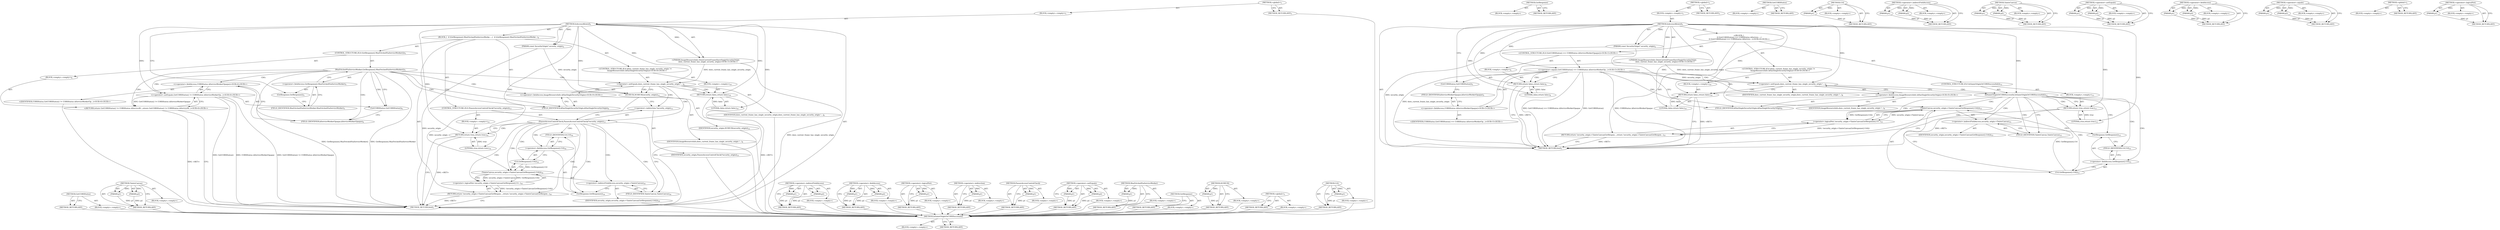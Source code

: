 digraph "Url" {
vulnerable_84 [label=<(METHOD,IsSameOriginOrCORSSuccessful)>];
vulnerable_85 [label=<(BLOCK,&lt;empty&gt;,&lt;empty&gt;)>];
vulnerable_86 [label=<(METHOD_RETURN,ANY)>];
vulnerable_105 [label=<(METHOD,GetResponse)>];
vulnerable_106 [label=<(BLOCK,&lt;empty&gt;,&lt;empty&gt;)>];
vulnerable_107 [label=<(METHOD_RETURN,ANY)>];
vulnerable_6 [label=<(METHOD,&lt;global&gt;)<SUB>1</SUB>>];
vulnerable_7 [label=<(BLOCK,&lt;empty&gt;,&lt;empty&gt;)<SUB>1</SUB>>];
vulnerable_8 [label=<(METHOD,IsAccessAllowed)<SUB>1</SUB>>];
vulnerable_9 [label=<(PARAM,const SecurityOrigin* security_origin)<SUB>2</SUB>>];
vulnerable_10 [label="<(PARAM,ImageResourceInfo::DoesCurrentFrameHaveSingleSecurityOrigin
         does_current_frame_has_single_security_origin)<SUB>3</SUB>>"];
vulnerable_11 [label="<(BLOCK,{
  if (GetCORSStatus() == CORSStatus::kService...,{
  if (GetCORSStatus() == CORSStatus::kService...)<SUB>4</SUB>>"];
vulnerable_12 [label="<(CONTROL_STRUCTURE,IF,if (GetCORSStatus() == CORSStatus::kServiceWorkerOpaque))<SUB>5</SUB>>"];
vulnerable_13 [label="<(&lt;operator&gt;.equals,GetCORSStatus() == CORSStatus::kServiceWorkerOp...)<SUB>5</SUB>>"];
vulnerable_14 [label=<(GetCORSStatus,GetCORSStatus())<SUB>5</SUB>>];
vulnerable_15 [label="<(&lt;operator&gt;.fieldAccess,CORSStatus::kServiceWorkerOpaque)<SUB>5</SUB>>"];
vulnerable_16 [label="<(IDENTIFIER,CORSStatus,GetCORSStatus() == CORSStatus::kServiceWorkerOp...)<SUB>5</SUB>>"];
vulnerable_17 [label=<(FIELD_IDENTIFIER,kServiceWorkerOpaque,kServiceWorkerOpaque)<SUB>5</SUB>>];
vulnerable_18 [label=<(BLOCK,&lt;empty&gt;,&lt;empty&gt;)<SUB>6</SUB>>];
vulnerable_19 [label=<(RETURN,return false;,return false;)<SUB>6</SUB>>];
vulnerable_20 [label=<(LITERAL,false,return false;)<SUB>6</SUB>>];
vulnerable_21 [label="<(CONTROL_STRUCTURE,IF,if (does_current_frame_has_single_security_origin !=
       ImageResourceInfo::kHasSingleSecurityOrigin))<SUB>8</SUB>>"];
vulnerable_22 [label=<(&lt;operator&gt;.notEquals,does_current_frame_has_single_security_origin !...)<SUB>8</SUB>>];
vulnerable_23 [label=<(IDENTIFIER,does_current_frame_has_single_security_origin,does_current_frame_has_single_security_origin !...)<SUB>8</SUB>>];
vulnerable_24 [label="<(&lt;operator&gt;.fieldAccess,ImageResourceInfo::kHasSingleSecurityOrigin)<SUB>9</SUB>>"];
vulnerable_25 [label=<(IDENTIFIER,ImageResourceInfo,does_current_frame_has_single_security_origin !...)<SUB>9</SUB>>];
vulnerable_26 [label=<(FIELD_IDENTIFIER,kHasSingleSecurityOrigin,kHasSingleSecurityOrigin)<SUB>9</SUB>>];
vulnerable_27 [label=<(BLOCK,&lt;empty&gt;,&lt;empty&gt;)<SUB>10</SUB>>];
vulnerable_28 [label=<(RETURN,return false;,return false;)<SUB>10</SUB>>];
vulnerable_29 [label=<(LITERAL,false,return false;)<SUB>10</SUB>>];
vulnerable_30 [label=<(CONTROL_STRUCTURE,IF,if (IsSameOriginOrCORSSuccessful()))<SUB>12</SUB>>];
vulnerable_31 [label=<(IsSameOriginOrCORSSuccessful,IsSameOriginOrCORSSuccessful())<SUB>12</SUB>>];
vulnerable_32 [label=<(BLOCK,&lt;empty&gt;,&lt;empty&gt;)<SUB>13</SUB>>];
vulnerable_33 [label=<(RETURN,return true;,return true;)<SUB>13</SUB>>];
vulnerable_34 [label=<(LITERAL,true,return true;)<SUB>13</SUB>>];
vulnerable_35 [label=<(RETURN,return !security_origin-&gt;TaintsCanvas(GetRespon...,return !security_origin-&gt;TaintsCanvas(GetRespon...)<SUB>15</SUB>>];
vulnerable_36 [label=<(&lt;operator&gt;.logicalNot,!security_origin-&gt;TaintsCanvas(GetResponse().Ur...)<SUB>15</SUB>>];
vulnerable_37 [label=<(TaintsCanvas,security_origin-&gt;TaintsCanvas(GetResponse().Url()))<SUB>15</SUB>>];
vulnerable_38 [label=<(&lt;operator&gt;.indirectFieldAccess,security_origin-&gt;TaintsCanvas)<SUB>15</SUB>>];
vulnerable_39 [label=<(IDENTIFIER,security_origin,security_origin-&gt;TaintsCanvas(GetResponse().Url()))<SUB>15</SUB>>];
vulnerable_40 [label=<(FIELD_IDENTIFIER,TaintsCanvas,TaintsCanvas)<SUB>15</SUB>>];
vulnerable_41 [label=<(Url,GetResponse().Url())<SUB>15</SUB>>];
vulnerable_42 [label=<(&lt;operator&gt;.fieldAccess,GetResponse().Url)<SUB>15</SUB>>];
vulnerable_43 [label=<(GetResponse,GetResponse())<SUB>15</SUB>>];
vulnerable_44 [label=<(FIELD_IDENTIFIER,Url,Url)<SUB>15</SUB>>];
vulnerable_45 [label=<(METHOD_RETURN,bool)<SUB>1</SUB>>];
vulnerable_47 [label=<(METHOD_RETURN,ANY)<SUB>1</SUB>>];
vulnerable_71 [label=<(METHOD,GetCORSStatus)>];
vulnerable_72 [label=<(BLOCK,&lt;empty&gt;,&lt;empty&gt;)>];
vulnerable_73 [label=<(METHOD_RETURN,ANY)>];
vulnerable_101 [label=<(METHOD,Url)>];
vulnerable_102 [label=<(PARAM,p1)>];
vulnerable_103 [label=<(BLOCK,&lt;empty&gt;,&lt;empty&gt;)>];
vulnerable_104 [label=<(METHOD_RETURN,ANY)>];
vulnerable_96 [label=<(METHOD,&lt;operator&gt;.indirectFieldAccess)>];
vulnerable_97 [label=<(PARAM,p1)>];
vulnerable_98 [label=<(PARAM,p2)>];
vulnerable_99 [label=<(BLOCK,&lt;empty&gt;,&lt;empty&gt;)>];
vulnerable_100 [label=<(METHOD_RETURN,ANY)>];
vulnerable_91 [label=<(METHOD,TaintsCanvas)>];
vulnerable_92 [label=<(PARAM,p1)>];
vulnerable_93 [label=<(PARAM,p2)>];
vulnerable_94 [label=<(BLOCK,&lt;empty&gt;,&lt;empty&gt;)>];
vulnerable_95 [label=<(METHOD_RETURN,ANY)>];
vulnerable_79 [label=<(METHOD,&lt;operator&gt;.notEquals)>];
vulnerable_80 [label=<(PARAM,p1)>];
vulnerable_81 [label=<(PARAM,p2)>];
vulnerable_82 [label=<(BLOCK,&lt;empty&gt;,&lt;empty&gt;)>];
vulnerable_83 [label=<(METHOD_RETURN,ANY)>];
vulnerable_74 [label=<(METHOD,&lt;operator&gt;.fieldAccess)>];
vulnerable_75 [label=<(PARAM,p1)>];
vulnerable_76 [label=<(PARAM,p2)>];
vulnerable_77 [label=<(BLOCK,&lt;empty&gt;,&lt;empty&gt;)>];
vulnerable_78 [label=<(METHOD_RETURN,ANY)>];
vulnerable_66 [label=<(METHOD,&lt;operator&gt;.equals)>];
vulnerable_67 [label=<(PARAM,p1)>];
vulnerable_68 [label=<(PARAM,p2)>];
vulnerable_69 [label=<(BLOCK,&lt;empty&gt;,&lt;empty&gt;)>];
vulnerable_70 [label=<(METHOD_RETURN,ANY)>];
vulnerable_60 [label=<(METHOD,&lt;global&gt;)<SUB>1</SUB>>];
vulnerable_61 [label=<(BLOCK,&lt;empty&gt;,&lt;empty&gt;)>];
vulnerable_62 [label=<(METHOD_RETURN,ANY)>];
vulnerable_87 [label=<(METHOD,&lt;operator&gt;.logicalNot)>];
vulnerable_88 [label=<(PARAM,p1)>];
vulnerable_89 [label=<(BLOCK,&lt;empty&gt;,&lt;empty&gt;)>];
vulnerable_90 [label=<(METHOD_RETURN,ANY)>];
fixed_90 [label=<(METHOD,GetCORSStatus)>];
fixed_91 [label=<(BLOCK,&lt;empty&gt;,&lt;empty&gt;)>];
fixed_92 [label=<(METHOD_RETURN,ANY)>];
fixed_109 [label=<(METHOD,TaintsCanvas)>];
fixed_110 [label=<(PARAM,p1)>];
fixed_111 [label=<(PARAM,p2)>];
fixed_112 [label=<(BLOCK,&lt;empty&gt;,&lt;empty&gt;)>];
fixed_113 [label=<(METHOD_RETURN,ANY)>];
fixed_6 [label=<(METHOD,&lt;global&gt;)<SUB>1</SUB>>];
fixed_7 [label=<(BLOCK,&lt;empty&gt;,&lt;empty&gt;)<SUB>1</SUB>>];
fixed_8 [label=<(METHOD,IsAccessAllowed)<SUB>1</SUB>>];
fixed_9 [label=<(PARAM,const SecurityOrigin* security_origin)<SUB>2</SUB>>];
fixed_10 [label="<(PARAM,ImageResourceInfo::DoesCurrentFrameHaveSingleSecurityOrigin
         does_current_frame_has_single_security_origin)<SUB>3</SUB>>"];
fixed_11 [label=<(BLOCK,{
  if (GetResponse().WasFetchedViaServiceWorke...,{
  if (GetResponse().WasFetchedViaServiceWorke...)<SUB>4</SUB>>];
fixed_12 [label=<(CONTROL_STRUCTURE,IF,if (GetResponse().WasFetchedViaServiceWorker()))<SUB>5</SUB>>];
fixed_13 [label=<(WasFetchedViaServiceWorker,GetResponse().WasFetchedViaServiceWorker())<SUB>5</SUB>>];
fixed_14 [label=<(&lt;operator&gt;.fieldAccess,GetResponse().WasFetchedViaServiceWorker)<SUB>5</SUB>>];
fixed_15 [label=<(GetResponse,GetResponse())<SUB>5</SUB>>];
fixed_16 [label=<(FIELD_IDENTIFIER,WasFetchedViaServiceWorker,WasFetchedViaServiceWorker)<SUB>5</SUB>>];
fixed_17 [label=<(BLOCK,&lt;empty&gt;,&lt;empty&gt;)<SUB>6</SUB>>];
fixed_18 [label="<(RETURN,return GetCORSStatus() != CORSStatus::kServiceW...,return GetCORSStatus() != CORSStatus::kServiceW...)<SUB>6</SUB>>"];
fixed_19 [label="<(&lt;operator&gt;.notEquals,GetCORSStatus() != CORSStatus::kServiceWorkerOp...)<SUB>6</SUB>>"];
fixed_20 [label=<(GetCORSStatus,GetCORSStatus())<SUB>6</SUB>>];
fixed_21 [label="<(&lt;operator&gt;.fieldAccess,CORSStatus::kServiceWorkerOpaque)<SUB>6</SUB>>"];
fixed_22 [label="<(IDENTIFIER,CORSStatus,GetCORSStatus() != CORSStatus::kServiceWorkerOp...)<SUB>6</SUB>>"];
fixed_23 [label=<(FIELD_IDENTIFIER,kServiceWorkerOpaque,kServiceWorkerOpaque)<SUB>6</SUB>>];
fixed_24 [label="<(CONTROL_STRUCTURE,IF,if (does_current_frame_has_single_security_origin !=
       ImageResourceInfo::kHasSingleSecurityOrigin))<SUB>8</SUB>>"];
fixed_25 [label=<(&lt;operator&gt;.notEquals,does_current_frame_has_single_security_origin !...)<SUB>8</SUB>>];
fixed_26 [label=<(IDENTIFIER,does_current_frame_has_single_security_origin,does_current_frame_has_single_security_origin !...)<SUB>8</SUB>>];
fixed_27 [label="<(&lt;operator&gt;.fieldAccess,ImageResourceInfo::kHasSingleSecurityOrigin)<SUB>9</SUB>>"];
fixed_28 [label=<(IDENTIFIER,ImageResourceInfo,does_current_frame_has_single_security_origin !...)<SUB>9</SUB>>];
fixed_29 [label=<(FIELD_IDENTIFIER,kHasSingleSecurityOrigin,kHasSingleSecurityOrigin)<SUB>9</SUB>>];
fixed_30 [label=<(BLOCK,&lt;empty&gt;,&lt;empty&gt;)<SUB>10</SUB>>];
fixed_31 [label=<(RETURN,return false;,return false;)<SUB>10</SUB>>];
fixed_32 [label=<(LITERAL,false,return false;)<SUB>10</SUB>>];
fixed_33 [label=<(DCHECK,DCHECK(security_origin))<SUB>12</SUB>>];
fixed_34 [label=<(IDENTIFIER,security_origin,DCHECK(security_origin))<SUB>12</SUB>>];
fixed_35 [label=<(CONTROL_STRUCTURE,IF,if (PassesAccessControlCheck(*security_origin)))<SUB>13</SUB>>];
fixed_36 [label=<(PassesAccessControlCheck,PassesAccessControlCheck(*security_origin))<SUB>13</SUB>>];
fixed_37 [label=<(&lt;operator&gt;.indirection,*security_origin)<SUB>13</SUB>>];
fixed_38 [label=<(IDENTIFIER,security_origin,PassesAccessControlCheck(*security_origin))<SUB>13</SUB>>];
fixed_39 [label=<(BLOCK,&lt;empty&gt;,&lt;empty&gt;)<SUB>14</SUB>>];
fixed_40 [label=<(RETURN,return true;,return true;)<SUB>14</SUB>>];
fixed_41 [label=<(LITERAL,true,return true;)<SUB>14</SUB>>];
fixed_42 [label=<(RETURN,return !security_origin-&gt;TaintsCanvas(GetRespon...,return !security_origin-&gt;TaintsCanvas(GetRespon...)<SUB>16</SUB>>];
fixed_43 [label=<(&lt;operator&gt;.logicalNot,!security_origin-&gt;TaintsCanvas(GetResponse().Ur...)<SUB>16</SUB>>];
fixed_44 [label=<(TaintsCanvas,security_origin-&gt;TaintsCanvas(GetResponse().Url()))<SUB>16</SUB>>];
fixed_45 [label=<(&lt;operator&gt;.indirectFieldAccess,security_origin-&gt;TaintsCanvas)<SUB>16</SUB>>];
fixed_46 [label=<(IDENTIFIER,security_origin,security_origin-&gt;TaintsCanvas(GetResponse().Url()))<SUB>16</SUB>>];
fixed_47 [label=<(FIELD_IDENTIFIER,TaintsCanvas,TaintsCanvas)<SUB>16</SUB>>];
fixed_48 [label=<(Url,GetResponse().Url())<SUB>16</SUB>>];
fixed_49 [label=<(&lt;operator&gt;.fieldAccess,GetResponse().Url)<SUB>16</SUB>>];
fixed_50 [label=<(GetResponse,GetResponse())<SUB>16</SUB>>];
fixed_51 [label=<(FIELD_IDENTIFIER,Url,Url)<SUB>16</SUB>>];
fixed_52 [label=<(METHOD_RETURN,bool)<SUB>1</SUB>>];
fixed_54 [label=<(METHOD_RETURN,ANY)<SUB>1</SUB>>];
fixed_114 [label=<(METHOD,&lt;operator&gt;.indirectFieldAccess)>];
fixed_115 [label=<(PARAM,p1)>];
fixed_116 [label=<(PARAM,p2)>];
fixed_117 [label=<(BLOCK,&lt;empty&gt;,&lt;empty&gt;)>];
fixed_118 [label=<(METHOD_RETURN,ANY)>];
fixed_77 [label=<(METHOD,&lt;operator&gt;.fieldAccess)>];
fixed_78 [label=<(PARAM,p1)>];
fixed_79 [label=<(PARAM,p2)>];
fixed_80 [label=<(BLOCK,&lt;empty&gt;,&lt;empty&gt;)>];
fixed_81 [label=<(METHOD_RETURN,ANY)>];
fixed_105 [label=<(METHOD,&lt;operator&gt;.logicalNot)>];
fixed_106 [label=<(PARAM,p1)>];
fixed_107 [label=<(BLOCK,&lt;empty&gt;,&lt;empty&gt;)>];
fixed_108 [label=<(METHOD_RETURN,ANY)>];
fixed_101 [label=<(METHOD,&lt;operator&gt;.indirection)>];
fixed_102 [label=<(PARAM,p1)>];
fixed_103 [label=<(BLOCK,&lt;empty&gt;,&lt;empty&gt;)>];
fixed_104 [label=<(METHOD_RETURN,ANY)>];
fixed_97 [label=<(METHOD,PassesAccessControlCheck)>];
fixed_98 [label=<(PARAM,p1)>];
fixed_99 [label=<(BLOCK,&lt;empty&gt;,&lt;empty&gt;)>];
fixed_100 [label=<(METHOD_RETURN,ANY)>];
fixed_85 [label=<(METHOD,&lt;operator&gt;.notEquals)>];
fixed_86 [label=<(PARAM,p1)>];
fixed_87 [label=<(PARAM,p2)>];
fixed_88 [label=<(BLOCK,&lt;empty&gt;,&lt;empty&gt;)>];
fixed_89 [label=<(METHOD_RETURN,ANY)>];
fixed_82 [label=<(METHOD,GetResponse)>];
fixed_83 [label=<(BLOCK,&lt;empty&gt;,&lt;empty&gt;)>];
fixed_84 [label=<(METHOD_RETURN,ANY)>];
fixed_73 [label=<(METHOD,WasFetchedViaServiceWorker)>];
fixed_74 [label=<(PARAM,p1)>];
fixed_75 [label=<(BLOCK,&lt;empty&gt;,&lt;empty&gt;)>];
fixed_76 [label=<(METHOD_RETURN,ANY)>];
fixed_67 [label=<(METHOD,&lt;global&gt;)<SUB>1</SUB>>];
fixed_68 [label=<(BLOCK,&lt;empty&gt;,&lt;empty&gt;)>];
fixed_69 [label=<(METHOD_RETURN,ANY)>];
fixed_93 [label=<(METHOD,DCHECK)>];
fixed_94 [label=<(PARAM,p1)>];
fixed_95 [label=<(BLOCK,&lt;empty&gt;,&lt;empty&gt;)>];
fixed_96 [label=<(METHOD_RETURN,ANY)>];
fixed_119 [label=<(METHOD,Url)>];
fixed_120 [label=<(PARAM,p1)>];
fixed_121 [label=<(BLOCK,&lt;empty&gt;,&lt;empty&gt;)>];
fixed_122 [label=<(METHOD_RETURN,ANY)>];
vulnerable_84 -> vulnerable_85  [key=0, label="AST: "];
vulnerable_84 -> vulnerable_86  [key=0, label="AST: "];
vulnerable_84 -> vulnerable_86  [key=1, label="CFG: "];
vulnerable_105 -> vulnerable_106  [key=0, label="AST: "];
vulnerable_105 -> vulnerable_107  [key=0, label="AST: "];
vulnerable_105 -> vulnerable_107  [key=1, label="CFG: "];
vulnerable_6 -> vulnerable_7  [key=0, label="AST: "];
vulnerable_6 -> vulnerable_47  [key=0, label="AST: "];
vulnerable_6 -> vulnerable_47  [key=1, label="CFG: "];
vulnerable_7 -> vulnerable_8  [key=0, label="AST: "];
vulnerable_8 -> vulnerable_9  [key=0, label="AST: "];
vulnerable_8 -> vulnerable_9  [key=1, label="DDG: "];
vulnerable_8 -> vulnerable_10  [key=0, label="AST: "];
vulnerable_8 -> vulnerable_10  [key=1, label="DDG: "];
vulnerable_8 -> vulnerable_11  [key=0, label="AST: "];
vulnerable_8 -> vulnerable_45  [key=0, label="AST: "];
vulnerable_8 -> vulnerable_14  [key=0, label="CFG: "];
vulnerable_8 -> vulnerable_31  [key=0, label="DDG: "];
vulnerable_8 -> vulnerable_13  [key=0, label="DDG: "];
vulnerable_8 -> vulnerable_19  [key=0, label="DDG: "];
vulnerable_8 -> vulnerable_22  [key=0, label="DDG: "];
vulnerable_8 -> vulnerable_28  [key=0, label="DDG: "];
vulnerable_8 -> vulnerable_33  [key=0, label="DDG: "];
vulnerable_8 -> vulnerable_20  [key=0, label="DDG: "];
vulnerable_8 -> vulnerable_29  [key=0, label="DDG: "];
vulnerable_8 -> vulnerable_34  [key=0, label="DDG: "];
vulnerable_9 -> vulnerable_45  [key=0, label="DDG: security_origin"];
vulnerable_9 -> vulnerable_37  [key=0, label="DDG: security_origin"];
vulnerable_10 -> vulnerable_45  [key=0, label="DDG: does_current_frame_has_single_security_origin"];
vulnerable_10 -> vulnerable_22  [key=0, label="DDG: does_current_frame_has_single_security_origin"];
vulnerable_11 -> vulnerable_12  [key=0, label="AST: "];
vulnerable_11 -> vulnerable_21  [key=0, label="AST: "];
vulnerable_11 -> vulnerable_30  [key=0, label="AST: "];
vulnerable_11 -> vulnerable_35  [key=0, label="AST: "];
vulnerable_12 -> vulnerable_13  [key=0, label="AST: "];
vulnerable_12 -> vulnerable_18  [key=0, label="AST: "];
vulnerable_13 -> vulnerable_14  [key=0, label="AST: "];
vulnerable_13 -> vulnerable_15  [key=0, label="AST: "];
vulnerable_13 -> vulnerable_19  [key=0, label="CFG: "];
vulnerable_13 -> vulnerable_19  [key=1, label="CDG: "];
vulnerable_13 -> vulnerable_26  [key=0, label="CFG: "];
vulnerable_13 -> vulnerable_26  [key=1, label="CDG: "];
vulnerable_13 -> vulnerable_45  [key=0, label="DDG: GetCORSStatus()"];
vulnerable_13 -> vulnerable_45  [key=1, label="DDG: CORSStatus::kServiceWorkerOpaque"];
vulnerable_13 -> vulnerable_45  [key=2, label="DDG: GetCORSStatus() == CORSStatus::kServiceWorkerOpaque"];
vulnerable_13 -> vulnerable_24  [key=0, label="CDG: "];
vulnerable_13 -> vulnerable_22  [key=0, label="CDG: "];
vulnerable_14 -> vulnerable_17  [key=0, label="CFG: "];
vulnerable_15 -> vulnerable_16  [key=0, label="AST: "];
vulnerable_15 -> vulnerable_17  [key=0, label="AST: "];
vulnerable_15 -> vulnerable_13  [key=0, label="CFG: "];
vulnerable_17 -> vulnerable_15  [key=0, label="CFG: "];
vulnerable_18 -> vulnerable_19  [key=0, label="AST: "];
vulnerable_19 -> vulnerable_20  [key=0, label="AST: "];
vulnerable_19 -> vulnerable_45  [key=0, label="CFG: "];
vulnerable_19 -> vulnerable_45  [key=1, label="DDG: &lt;RET&gt;"];
vulnerable_20 -> vulnerable_19  [key=0, label="DDG: false"];
vulnerable_21 -> vulnerable_22  [key=0, label="AST: "];
vulnerable_21 -> vulnerable_27  [key=0, label="AST: "];
vulnerable_22 -> vulnerable_23  [key=0, label="AST: "];
vulnerable_22 -> vulnerable_24  [key=0, label="AST: "];
vulnerable_22 -> vulnerable_31  [key=0, label="CFG: "];
vulnerable_22 -> vulnerable_31  [key=1, label="CDG: "];
vulnerable_22 -> vulnerable_28  [key=0, label="CFG: "];
vulnerable_22 -> vulnerable_28  [key=1, label="CDG: "];
vulnerable_24 -> vulnerable_25  [key=0, label="AST: "];
vulnerable_24 -> vulnerable_26  [key=0, label="AST: "];
vulnerable_24 -> vulnerable_22  [key=0, label="CFG: "];
vulnerable_26 -> vulnerable_24  [key=0, label="CFG: "];
vulnerable_27 -> vulnerable_28  [key=0, label="AST: "];
vulnerable_28 -> vulnerable_29  [key=0, label="AST: "];
vulnerable_28 -> vulnerable_45  [key=0, label="CFG: "];
vulnerable_28 -> vulnerable_45  [key=1, label="DDG: &lt;RET&gt;"];
vulnerable_29 -> vulnerable_28  [key=0, label="DDG: false"];
vulnerable_30 -> vulnerable_31  [key=0, label="AST: "];
vulnerable_30 -> vulnerable_32  [key=0, label="AST: "];
vulnerable_31 -> vulnerable_33  [key=0, label="CFG: "];
vulnerable_31 -> vulnerable_33  [key=1, label="CDG: "];
vulnerable_31 -> vulnerable_40  [key=0, label="CFG: "];
vulnerable_31 -> vulnerable_40  [key=1, label="CDG: "];
vulnerable_31 -> vulnerable_42  [key=0, label="CDG: "];
vulnerable_31 -> vulnerable_36  [key=0, label="CDG: "];
vulnerable_31 -> vulnerable_44  [key=0, label="CDG: "];
vulnerable_31 -> vulnerable_35  [key=0, label="CDG: "];
vulnerable_31 -> vulnerable_37  [key=0, label="CDG: "];
vulnerable_31 -> vulnerable_38  [key=0, label="CDG: "];
vulnerable_31 -> vulnerable_41  [key=0, label="CDG: "];
vulnerable_31 -> vulnerable_43  [key=0, label="CDG: "];
vulnerable_32 -> vulnerable_33  [key=0, label="AST: "];
vulnerable_33 -> vulnerable_34  [key=0, label="AST: "];
vulnerable_33 -> vulnerable_45  [key=0, label="CFG: "];
vulnerable_33 -> vulnerable_45  [key=1, label="DDG: &lt;RET&gt;"];
vulnerable_34 -> vulnerable_33  [key=0, label="DDG: true"];
vulnerable_35 -> vulnerable_36  [key=0, label="AST: "];
vulnerable_35 -> vulnerable_45  [key=0, label="CFG: "];
vulnerable_35 -> vulnerable_45  [key=1, label="DDG: &lt;RET&gt;"];
vulnerable_36 -> vulnerable_37  [key=0, label="AST: "];
vulnerable_36 -> vulnerable_35  [key=0, label="CFG: "];
vulnerable_36 -> vulnerable_35  [key=1, label="DDG: !security_origin-&gt;TaintsCanvas(GetResponse().Url())"];
vulnerable_37 -> vulnerable_38  [key=0, label="AST: "];
vulnerable_37 -> vulnerable_41  [key=0, label="AST: "];
vulnerable_37 -> vulnerable_36  [key=0, label="CFG: "];
vulnerable_37 -> vulnerable_36  [key=1, label="DDG: security_origin-&gt;TaintsCanvas"];
vulnerable_37 -> vulnerable_36  [key=2, label="DDG: GetResponse().Url()"];
vulnerable_38 -> vulnerable_39  [key=0, label="AST: "];
vulnerable_38 -> vulnerable_40  [key=0, label="AST: "];
vulnerable_38 -> vulnerable_43  [key=0, label="CFG: "];
vulnerable_40 -> vulnerable_38  [key=0, label="CFG: "];
vulnerable_41 -> vulnerable_42  [key=0, label="AST: "];
vulnerable_41 -> vulnerable_37  [key=0, label="CFG: "];
vulnerable_41 -> vulnerable_37  [key=1, label="DDG: GetResponse().Url"];
vulnerable_42 -> vulnerable_43  [key=0, label="AST: "];
vulnerable_42 -> vulnerable_44  [key=0, label="AST: "];
vulnerable_42 -> vulnerable_41  [key=0, label="CFG: "];
vulnerable_43 -> vulnerable_44  [key=0, label="CFG: "];
vulnerable_44 -> vulnerable_42  [key=0, label="CFG: "];
vulnerable_71 -> vulnerable_72  [key=0, label="AST: "];
vulnerable_71 -> vulnerable_73  [key=0, label="AST: "];
vulnerable_71 -> vulnerable_73  [key=1, label="CFG: "];
vulnerable_101 -> vulnerable_102  [key=0, label="AST: "];
vulnerable_101 -> vulnerable_102  [key=1, label="DDG: "];
vulnerable_101 -> vulnerable_103  [key=0, label="AST: "];
vulnerable_101 -> vulnerable_104  [key=0, label="AST: "];
vulnerable_101 -> vulnerable_104  [key=1, label="CFG: "];
vulnerable_102 -> vulnerable_104  [key=0, label="DDG: p1"];
vulnerable_96 -> vulnerable_97  [key=0, label="AST: "];
vulnerable_96 -> vulnerable_97  [key=1, label="DDG: "];
vulnerable_96 -> vulnerable_99  [key=0, label="AST: "];
vulnerable_96 -> vulnerable_98  [key=0, label="AST: "];
vulnerable_96 -> vulnerable_98  [key=1, label="DDG: "];
vulnerable_96 -> vulnerable_100  [key=0, label="AST: "];
vulnerable_96 -> vulnerable_100  [key=1, label="CFG: "];
vulnerable_97 -> vulnerable_100  [key=0, label="DDG: p1"];
vulnerable_98 -> vulnerable_100  [key=0, label="DDG: p2"];
vulnerable_91 -> vulnerable_92  [key=0, label="AST: "];
vulnerable_91 -> vulnerable_92  [key=1, label="DDG: "];
vulnerable_91 -> vulnerable_94  [key=0, label="AST: "];
vulnerable_91 -> vulnerable_93  [key=0, label="AST: "];
vulnerable_91 -> vulnerable_93  [key=1, label="DDG: "];
vulnerable_91 -> vulnerable_95  [key=0, label="AST: "];
vulnerable_91 -> vulnerable_95  [key=1, label="CFG: "];
vulnerable_92 -> vulnerable_95  [key=0, label="DDG: p1"];
vulnerable_93 -> vulnerable_95  [key=0, label="DDG: p2"];
vulnerable_79 -> vulnerable_80  [key=0, label="AST: "];
vulnerable_79 -> vulnerable_80  [key=1, label="DDG: "];
vulnerable_79 -> vulnerable_82  [key=0, label="AST: "];
vulnerable_79 -> vulnerable_81  [key=0, label="AST: "];
vulnerable_79 -> vulnerable_81  [key=1, label="DDG: "];
vulnerable_79 -> vulnerable_83  [key=0, label="AST: "];
vulnerable_79 -> vulnerable_83  [key=1, label="CFG: "];
vulnerable_80 -> vulnerable_83  [key=0, label="DDG: p1"];
vulnerable_81 -> vulnerable_83  [key=0, label="DDG: p2"];
vulnerable_74 -> vulnerable_75  [key=0, label="AST: "];
vulnerable_74 -> vulnerable_75  [key=1, label="DDG: "];
vulnerable_74 -> vulnerable_77  [key=0, label="AST: "];
vulnerable_74 -> vulnerable_76  [key=0, label="AST: "];
vulnerable_74 -> vulnerable_76  [key=1, label="DDG: "];
vulnerable_74 -> vulnerable_78  [key=0, label="AST: "];
vulnerable_74 -> vulnerable_78  [key=1, label="CFG: "];
vulnerable_75 -> vulnerable_78  [key=0, label="DDG: p1"];
vulnerable_76 -> vulnerable_78  [key=0, label="DDG: p2"];
vulnerable_66 -> vulnerable_67  [key=0, label="AST: "];
vulnerable_66 -> vulnerable_67  [key=1, label="DDG: "];
vulnerable_66 -> vulnerable_69  [key=0, label="AST: "];
vulnerable_66 -> vulnerable_68  [key=0, label="AST: "];
vulnerable_66 -> vulnerable_68  [key=1, label="DDG: "];
vulnerable_66 -> vulnerable_70  [key=0, label="AST: "];
vulnerable_66 -> vulnerable_70  [key=1, label="CFG: "];
vulnerable_67 -> vulnerable_70  [key=0, label="DDG: p1"];
vulnerable_68 -> vulnerable_70  [key=0, label="DDG: p2"];
vulnerable_60 -> vulnerable_61  [key=0, label="AST: "];
vulnerable_60 -> vulnerable_62  [key=0, label="AST: "];
vulnerable_60 -> vulnerable_62  [key=1, label="CFG: "];
vulnerable_87 -> vulnerable_88  [key=0, label="AST: "];
vulnerable_87 -> vulnerable_88  [key=1, label="DDG: "];
vulnerable_87 -> vulnerable_89  [key=0, label="AST: "];
vulnerable_87 -> vulnerable_90  [key=0, label="AST: "];
vulnerable_87 -> vulnerable_90  [key=1, label="CFG: "];
vulnerable_88 -> vulnerable_90  [key=0, label="DDG: p1"];
fixed_90 -> fixed_91  [key=0, label="AST: "];
fixed_90 -> fixed_92  [key=0, label="AST: "];
fixed_90 -> fixed_92  [key=1, label="CFG: "];
fixed_91 -> vulnerable_84  [key=0];
fixed_92 -> vulnerable_84  [key=0];
fixed_109 -> fixed_110  [key=0, label="AST: "];
fixed_109 -> fixed_110  [key=1, label="DDG: "];
fixed_109 -> fixed_112  [key=0, label="AST: "];
fixed_109 -> fixed_111  [key=0, label="AST: "];
fixed_109 -> fixed_111  [key=1, label="DDG: "];
fixed_109 -> fixed_113  [key=0, label="AST: "];
fixed_109 -> fixed_113  [key=1, label="CFG: "];
fixed_110 -> fixed_113  [key=0, label="DDG: p1"];
fixed_111 -> fixed_113  [key=0, label="DDG: p2"];
fixed_112 -> vulnerable_84  [key=0];
fixed_113 -> vulnerable_84  [key=0];
fixed_6 -> fixed_7  [key=0, label="AST: "];
fixed_6 -> fixed_54  [key=0, label="AST: "];
fixed_6 -> fixed_54  [key=1, label="CFG: "];
fixed_7 -> fixed_8  [key=0, label="AST: "];
fixed_8 -> fixed_9  [key=0, label="AST: "];
fixed_8 -> fixed_9  [key=1, label="DDG: "];
fixed_8 -> fixed_10  [key=0, label="AST: "];
fixed_8 -> fixed_10  [key=1, label="DDG: "];
fixed_8 -> fixed_11  [key=0, label="AST: "];
fixed_8 -> fixed_52  [key=0, label="AST: "];
fixed_8 -> fixed_15  [key=0, label="CFG: "];
fixed_8 -> fixed_33  [key=0, label="DDG: "];
fixed_8 -> fixed_25  [key=0, label="DDG: "];
fixed_8 -> fixed_31  [key=0, label="DDG: "];
fixed_8 -> fixed_40  [key=0, label="DDG: "];
fixed_8 -> fixed_32  [key=0, label="DDG: "];
fixed_8 -> fixed_41  [key=0, label="DDG: "];
fixed_8 -> fixed_19  [key=0, label="DDG: "];
fixed_9 -> fixed_52  [key=0, label="DDG: security_origin"];
fixed_9 -> fixed_33  [key=0, label="DDG: security_origin"];
fixed_10 -> fixed_52  [key=0, label="DDG: does_current_frame_has_single_security_origin"];
fixed_10 -> fixed_25  [key=0, label="DDG: does_current_frame_has_single_security_origin"];
fixed_11 -> fixed_12  [key=0, label="AST: "];
fixed_11 -> fixed_24  [key=0, label="AST: "];
fixed_11 -> fixed_33  [key=0, label="AST: "];
fixed_11 -> fixed_35  [key=0, label="AST: "];
fixed_11 -> fixed_42  [key=0, label="AST: "];
fixed_12 -> fixed_13  [key=0, label="AST: "];
fixed_12 -> fixed_17  [key=0, label="AST: "];
fixed_13 -> fixed_14  [key=0, label="AST: "];
fixed_13 -> fixed_20  [key=0, label="CFG: "];
fixed_13 -> fixed_20  [key=1, label="CDG: "];
fixed_13 -> fixed_29  [key=0, label="CFG: "];
fixed_13 -> fixed_29  [key=1, label="CDG: "];
fixed_13 -> fixed_52  [key=0, label="DDG: GetResponse().WasFetchedViaServiceWorker"];
fixed_13 -> fixed_52  [key=1, label="DDG: GetResponse().WasFetchedViaServiceWorker()"];
fixed_13 -> fixed_21  [key=0, label="CDG: "];
fixed_13 -> fixed_23  [key=0, label="CDG: "];
fixed_13 -> fixed_19  [key=0, label="CDG: "];
fixed_13 -> fixed_25  [key=0, label="CDG: "];
fixed_13 -> fixed_27  [key=0, label="CDG: "];
fixed_13 -> fixed_18  [key=0, label="CDG: "];
fixed_14 -> fixed_15  [key=0, label="AST: "];
fixed_14 -> fixed_16  [key=0, label="AST: "];
fixed_14 -> fixed_13  [key=0, label="CFG: "];
fixed_15 -> fixed_16  [key=0, label="CFG: "];
fixed_16 -> fixed_14  [key=0, label="CFG: "];
fixed_17 -> fixed_18  [key=0, label="AST: "];
fixed_18 -> fixed_19  [key=0, label="AST: "];
fixed_18 -> fixed_52  [key=0, label="CFG: "];
fixed_18 -> fixed_52  [key=1, label="DDG: &lt;RET&gt;"];
fixed_19 -> fixed_20  [key=0, label="AST: "];
fixed_19 -> fixed_21  [key=0, label="AST: "];
fixed_19 -> fixed_18  [key=0, label="CFG: "];
fixed_19 -> fixed_18  [key=1, label="DDG: GetCORSStatus() != CORSStatus::kServiceWorkerOpaque"];
fixed_19 -> fixed_52  [key=0, label="DDG: GetCORSStatus()"];
fixed_19 -> fixed_52  [key=1, label="DDG: CORSStatus::kServiceWorkerOpaque"];
fixed_19 -> fixed_52  [key=2, label="DDG: GetCORSStatus() != CORSStatus::kServiceWorkerOpaque"];
fixed_20 -> fixed_23  [key=0, label="CFG: "];
fixed_21 -> fixed_22  [key=0, label="AST: "];
fixed_21 -> fixed_23  [key=0, label="AST: "];
fixed_21 -> fixed_19  [key=0, label="CFG: "];
fixed_22 -> vulnerable_84  [key=0];
fixed_23 -> fixed_21  [key=0, label="CFG: "];
fixed_24 -> fixed_25  [key=0, label="AST: "];
fixed_24 -> fixed_30  [key=0, label="AST: "];
fixed_25 -> fixed_26  [key=0, label="AST: "];
fixed_25 -> fixed_27  [key=0, label="AST: "];
fixed_25 -> fixed_31  [key=0, label="CFG: "];
fixed_25 -> fixed_31  [key=1, label="CDG: "];
fixed_25 -> fixed_33  [key=0, label="CFG: "];
fixed_25 -> fixed_33  [key=1, label="CDG: "];
fixed_25 -> fixed_36  [key=0, label="CDG: "];
fixed_25 -> fixed_37  [key=0, label="CDG: "];
fixed_26 -> vulnerable_84  [key=0];
fixed_27 -> fixed_28  [key=0, label="AST: "];
fixed_27 -> fixed_29  [key=0, label="AST: "];
fixed_27 -> fixed_25  [key=0, label="CFG: "];
fixed_28 -> vulnerable_84  [key=0];
fixed_29 -> fixed_27  [key=0, label="CFG: "];
fixed_30 -> fixed_31  [key=0, label="AST: "];
fixed_31 -> fixed_32  [key=0, label="AST: "];
fixed_31 -> fixed_52  [key=0, label="CFG: "];
fixed_31 -> fixed_52  [key=1, label="DDG: &lt;RET&gt;"];
fixed_32 -> fixed_31  [key=0, label="DDG: false"];
fixed_33 -> fixed_34  [key=0, label="AST: "];
fixed_33 -> fixed_37  [key=0, label="CFG: "];
fixed_33 -> fixed_44  [key=0, label="DDG: security_origin"];
fixed_34 -> vulnerable_84  [key=0];
fixed_35 -> fixed_36  [key=0, label="AST: "];
fixed_35 -> fixed_39  [key=0, label="AST: "];
fixed_36 -> fixed_37  [key=0, label="AST: "];
fixed_36 -> fixed_40  [key=0, label="CFG: "];
fixed_36 -> fixed_40  [key=1, label="CDG: "];
fixed_36 -> fixed_47  [key=0, label="CFG: "];
fixed_36 -> fixed_47  [key=1, label="CDG: "];
fixed_36 -> fixed_48  [key=0, label="CDG: "];
fixed_36 -> fixed_49  [key=0, label="CDG: "];
fixed_36 -> fixed_42  [key=0, label="CDG: "];
fixed_36 -> fixed_51  [key=0, label="CDG: "];
fixed_36 -> fixed_45  [key=0, label="CDG: "];
fixed_36 -> fixed_50  [key=0, label="CDG: "];
fixed_36 -> fixed_44  [key=0, label="CDG: "];
fixed_36 -> fixed_43  [key=0, label="CDG: "];
fixed_37 -> fixed_38  [key=0, label="AST: "];
fixed_37 -> fixed_36  [key=0, label="CFG: "];
fixed_38 -> vulnerable_84  [key=0];
fixed_39 -> fixed_40  [key=0, label="AST: "];
fixed_40 -> fixed_41  [key=0, label="AST: "];
fixed_40 -> fixed_52  [key=0, label="CFG: "];
fixed_40 -> fixed_52  [key=1, label="DDG: &lt;RET&gt;"];
fixed_41 -> fixed_40  [key=0, label="DDG: true"];
fixed_42 -> fixed_43  [key=0, label="AST: "];
fixed_42 -> fixed_52  [key=0, label="CFG: "];
fixed_42 -> fixed_52  [key=1, label="DDG: &lt;RET&gt;"];
fixed_43 -> fixed_44  [key=0, label="AST: "];
fixed_43 -> fixed_42  [key=0, label="CFG: "];
fixed_43 -> fixed_42  [key=1, label="DDG: !security_origin-&gt;TaintsCanvas(GetResponse().Url())"];
fixed_44 -> fixed_45  [key=0, label="AST: "];
fixed_44 -> fixed_48  [key=0, label="AST: "];
fixed_44 -> fixed_43  [key=0, label="CFG: "];
fixed_44 -> fixed_43  [key=1, label="DDG: security_origin-&gt;TaintsCanvas"];
fixed_44 -> fixed_43  [key=2, label="DDG: GetResponse().Url()"];
fixed_45 -> fixed_46  [key=0, label="AST: "];
fixed_45 -> fixed_47  [key=0, label="AST: "];
fixed_45 -> fixed_50  [key=0, label="CFG: "];
fixed_46 -> vulnerable_84  [key=0];
fixed_47 -> fixed_45  [key=0, label="CFG: "];
fixed_48 -> fixed_49  [key=0, label="AST: "];
fixed_48 -> fixed_44  [key=0, label="CFG: "];
fixed_48 -> fixed_44  [key=1, label="DDG: GetResponse().Url"];
fixed_49 -> fixed_50  [key=0, label="AST: "];
fixed_49 -> fixed_51  [key=0, label="AST: "];
fixed_49 -> fixed_48  [key=0, label="CFG: "];
fixed_50 -> fixed_51  [key=0, label="CFG: "];
fixed_51 -> fixed_49  [key=0, label="CFG: "];
fixed_52 -> vulnerable_84  [key=0];
fixed_54 -> vulnerable_84  [key=0];
fixed_114 -> fixed_115  [key=0, label="AST: "];
fixed_114 -> fixed_115  [key=1, label="DDG: "];
fixed_114 -> fixed_117  [key=0, label="AST: "];
fixed_114 -> fixed_116  [key=0, label="AST: "];
fixed_114 -> fixed_116  [key=1, label="DDG: "];
fixed_114 -> fixed_118  [key=0, label="AST: "];
fixed_114 -> fixed_118  [key=1, label="CFG: "];
fixed_115 -> fixed_118  [key=0, label="DDG: p1"];
fixed_116 -> fixed_118  [key=0, label="DDG: p2"];
fixed_117 -> vulnerable_84  [key=0];
fixed_118 -> vulnerable_84  [key=0];
fixed_77 -> fixed_78  [key=0, label="AST: "];
fixed_77 -> fixed_78  [key=1, label="DDG: "];
fixed_77 -> fixed_80  [key=0, label="AST: "];
fixed_77 -> fixed_79  [key=0, label="AST: "];
fixed_77 -> fixed_79  [key=1, label="DDG: "];
fixed_77 -> fixed_81  [key=0, label="AST: "];
fixed_77 -> fixed_81  [key=1, label="CFG: "];
fixed_78 -> fixed_81  [key=0, label="DDG: p1"];
fixed_79 -> fixed_81  [key=0, label="DDG: p2"];
fixed_80 -> vulnerable_84  [key=0];
fixed_81 -> vulnerable_84  [key=0];
fixed_105 -> fixed_106  [key=0, label="AST: "];
fixed_105 -> fixed_106  [key=1, label="DDG: "];
fixed_105 -> fixed_107  [key=0, label="AST: "];
fixed_105 -> fixed_108  [key=0, label="AST: "];
fixed_105 -> fixed_108  [key=1, label="CFG: "];
fixed_106 -> fixed_108  [key=0, label="DDG: p1"];
fixed_107 -> vulnerable_84  [key=0];
fixed_108 -> vulnerable_84  [key=0];
fixed_101 -> fixed_102  [key=0, label="AST: "];
fixed_101 -> fixed_102  [key=1, label="DDG: "];
fixed_101 -> fixed_103  [key=0, label="AST: "];
fixed_101 -> fixed_104  [key=0, label="AST: "];
fixed_101 -> fixed_104  [key=1, label="CFG: "];
fixed_102 -> fixed_104  [key=0, label="DDG: p1"];
fixed_103 -> vulnerable_84  [key=0];
fixed_104 -> vulnerable_84  [key=0];
fixed_97 -> fixed_98  [key=0, label="AST: "];
fixed_97 -> fixed_98  [key=1, label="DDG: "];
fixed_97 -> fixed_99  [key=0, label="AST: "];
fixed_97 -> fixed_100  [key=0, label="AST: "];
fixed_97 -> fixed_100  [key=1, label="CFG: "];
fixed_98 -> fixed_100  [key=0, label="DDG: p1"];
fixed_99 -> vulnerable_84  [key=0];
fixed_100 -> vulnerable_84  [key=0];
fixed_85 -> fixed_86  [key=0, label="AST: "];
fixed_85 -> fixed_86  [key=1, label="DDG: "];
fixed_85 -> fixed_88  [key=0, label="AST: "];
fixed_85 -> fixed_87  [key=0, label="AST: "];
fixed_85 -> fixed_87  [key=1, label="DDG: "];
fixed_85 -> fixed_89  [key=0, label="AST: "];
fixed_85 -> fixed_89  [key=1, label="CFG: "];
fixed_86 -> fixed_89  [key=0, label="DDG: p1"];
fixed_87 -> fixed_89  [key=0, label="DDG: p2"];
fixed_88 -> vulnerable_84  [key=0];
fixed_89 -> vulnerable_84  [key=0];
fixed_82 -> fixed_83  [key=0, label="AST: "];
fixed_82 -> fixed_84  [key=0, label="AST: "];
fixed_82 -> fixed_84  [key=1, label="CFG: "];
fixed_83 -> vulnerable_84  [key=0];
fixed_84 -> vulnerable_84  [key=0];
fixed_73 -> fixed_74  [key=0, label="AST: "];
fixed_73 -> fixed_74  [key=1, label="DDG: "];
fixed_73 -> fixed_75  [key=0, label="AST: "];
fixed_73 -> fixed_76  [key=0, label="AST: "];
fixed_73 -> fixed_76  [key=1, label="CFG: "];
fixed_74 -> fixed_76  [key=0, label="DDG: p1"];
fixed_75 -> vulnerable_84  [key=0];
fixed_76 -> vulnerable_84  [key=0];
fixed_67 -> fixed_68  [key=0, label="AST: "];
fixed_67 -> fixed_69  [key=0, label="AST: "];
fixed_67 -> fixed_69  [key=1, label="CFG: "];
fixed_68 -> vulnerable_84  [key=0];
fixed_69 -> vulnerable_84  [key=0];
fixed_93 -> fixed_94  [key=0, label="AST: "];
fixed_93 -> fixed_94  [key=1, label="DDG: "];
fixed_93 -> fixed_95  [key=0, label="AST: "];
fixed_93 -> fixed_96  [key=0, label="AST: "];
fixed_93 -> fixed_96  [key=1, label="CFG: "];
fixed_94 -> fixed_96  [key=0, label="DDG: p1"];
fixed_95 -> vulnerable_84  [key=0];
fixed_96 -> vulnerable_84  [key=0];
fixed_119 -> fixed_120  [key=0, label="AST: "];
fixed_119 -> fixed_120  [key=1, label="DDG: "];
fixed_119 -> fixed_121  [key=0, label="AST: "];
fixed_119 -> fixed_122  [key=0, label="AST: "];
fixed_119 -> fixed_122  [key=1, label="CFG: "];
fixed_120 -> fixed_122  [key=0, label="DDG: p1"];
fixed_121 -> vulnerable_84  [key=0];
fixed_122 -> vulnerable_84  [key=0];
}
